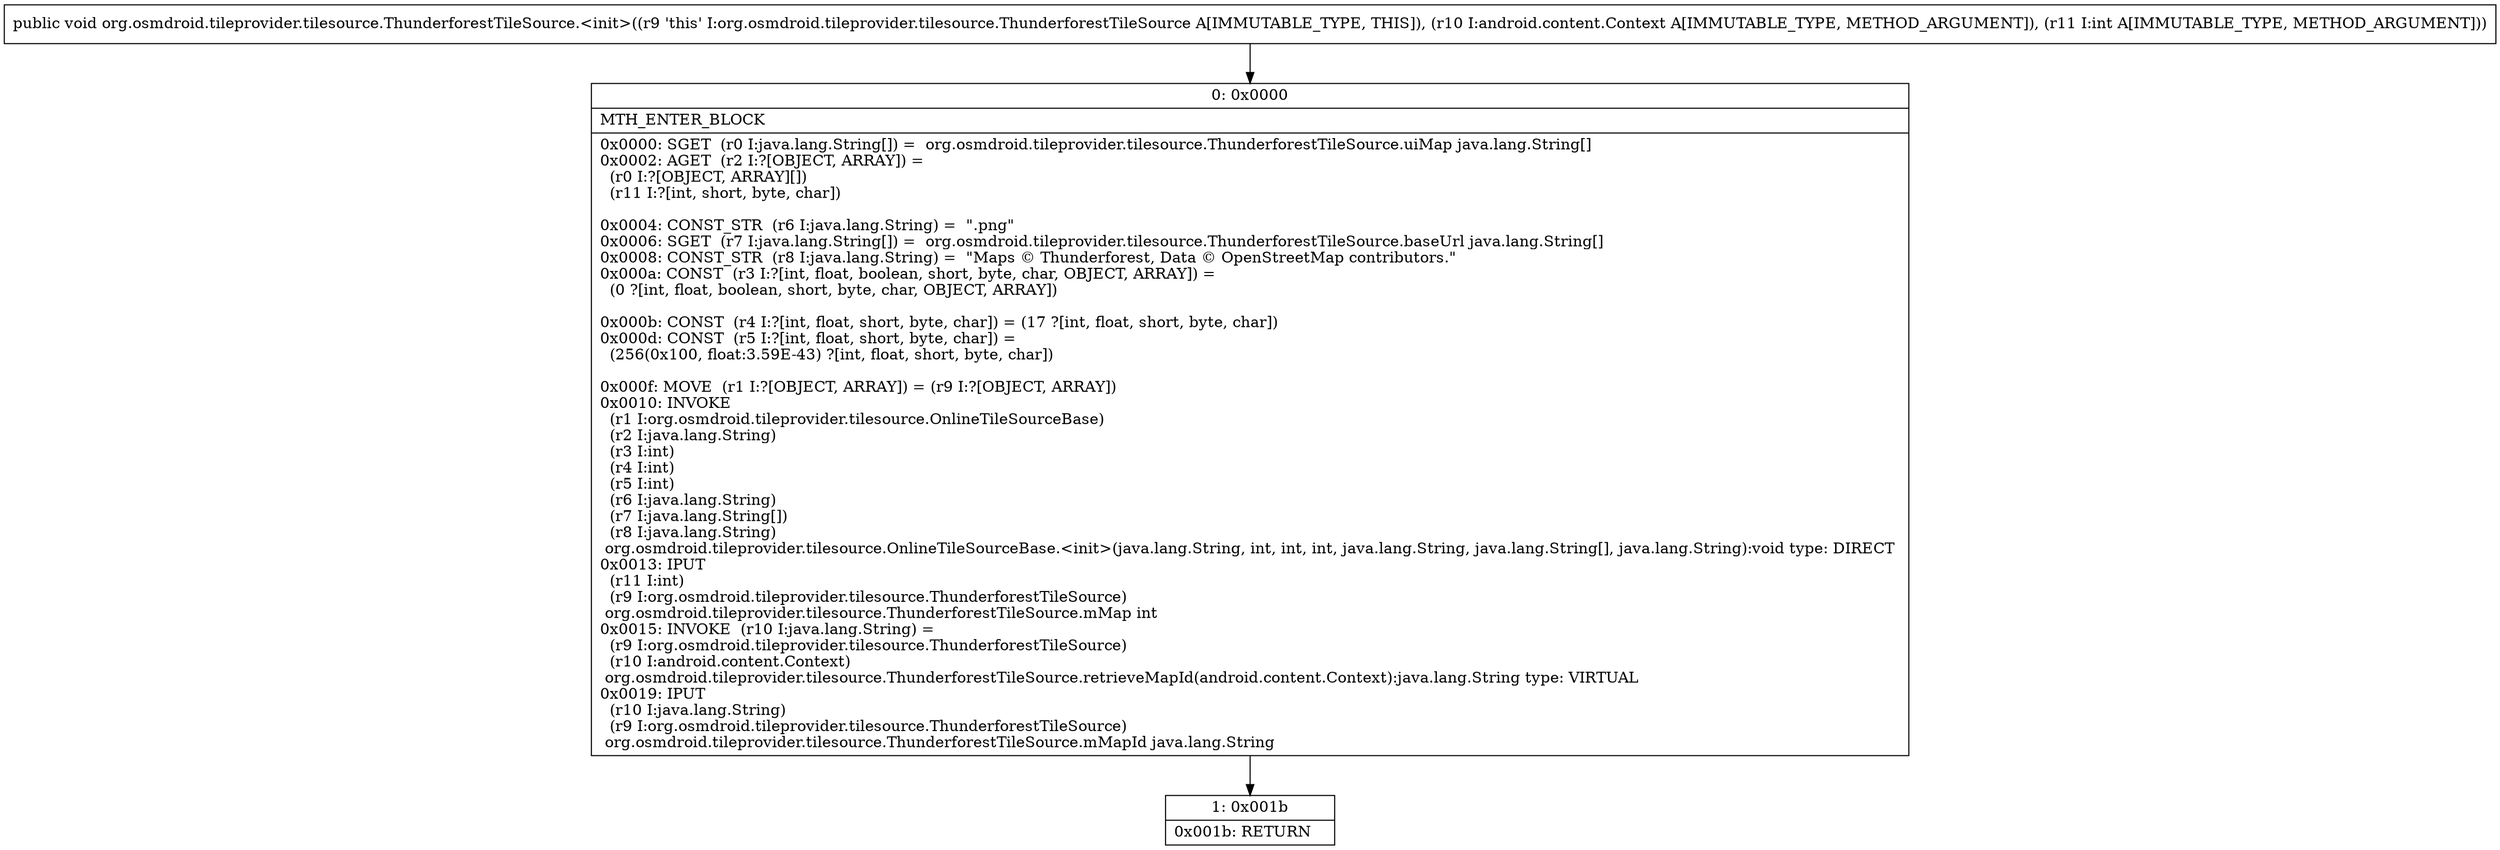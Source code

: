 digraph "CFG fororg.osmdroid.tileprovider.tilesource.ThunderforestTileSource.\<init\>(Landroid\/content\/Context;I)V" {
Node_0 [shape=record,label="{0\:\ 0x0000|MTH_ENTER_BLOCK\l|0x0000: SGET  (r0 I:java.lang.String[]) =  org.osmdroid.tileprovider.tilesource.ThunderforestTileSource.uiMap java.lang.String[] \l0x0002: AGET  (r2 I:?[OBJECT, ARRAY]) = \l  (r0 I:?[OBJECT, ARRAY][])\l  (r11 I:?[int, short, byte, char])\l \l0x0004: CONST_STR  (r6 I:java.lang.String) =  \".png\" \l0x0006: SGET  (r7 I:java.lang.String[]) =  org.osmdroid.tileprovider.tilesource.ThunderforestTileSource.baseUrl java.lang.String[] \l0x0008: CONST_STR  (r8 I:java.lang.String) =  \"Maps © Thunderforest, Data © OpenStreetMap contributors.\" \l0x000a: CONST  (r3 I:?[int, float, boolean, short, byte, char, OBJECT, ARRAY]) = \l  (0 ?[int, float, boolean, short, byte, char, OBJECT, ARRAY])\l \l0x000b: CONST  (r4 I:?[int, float, short, byte, char]) = (17 ?[int, float, short, byte, char]) \l0x000d: CONST  (r5 I:?[int, float, short, byte, char]) = \l  (256(0x100, float:3.59E\-43) ?[int, float, short, byte, char])\l \l0x000f: MOVE  (r1 I:?[OBJECT, ARRAY]) = (r9 I:?[OBJECT, ARRAY]) \l0x0010: INVOKE  \l  (r1 I:org.osmdroid.tileprovider.tilesource.OnlineTileSourceBase)\l  (r2 I:java.lang.String)\l  (r3 I:int)\l  (r4 I:int)\l  (r5 I:int)\l  (r6 I:java.lang.String)\l  (r7 I:java.lang.String[])\l  (r8 I:java.lang.String)\l org.osmdroid.tileprovider.tilesource.OnlineTileSourceBase.\<init\>(java.lang.String, int, int, int, java.lang.String, java.lang.String[], java.lang.String):void type: DIRECT \l0x0013: IPUT  \l  (r11 I:int)\l  (r9 I:org.osmdroid.tileprovider.tilesource.ThunderforestTileSource)\l org.osmdroid.tileprovider.tilesource.ThunderforestTileSource.mMap int \l0x0015: INVOKE  (r10 I:java.lang.String) = \l  (r9 I:org.osmdroid.tileprovider.tilesource.ThunderforestTileSource)\l  (r10 I:android.content.Context)\l org.osmdroid.tileprovider.tilesource.ThunderforestTileSource.retrieveMapId(android.content.Context):java.lang.String type: VIRTUAL \l0x0019: IPUT  \l  (r10 I:java.lang.String)\l  (r9 I:org.osmdroid.tileprovider.tilesource.ThunderforestTileSource)\l org.osmdroid.tileprovider.tilesource.ThunderforestTileSource.mMapId java.lang.String \l}"];
Node_1 [shape=record,label="{1\:\ 0x001b|0x001b: RETURN   \l}"];
MethodNode[shape=record,label="{public void org.osmdroid.tileprovider.tilesource.ThunderforestTileSource.\<init\>((r9 'this' I:org.osmdroid.tileprovider.tilesource.ThunderforestTileSource A[IMMUTABLE_TYPE, THIS]), (r10 I:android.content.Context A[IMMUTABLE_TYPE, METHOD_ARGUMENT]), (r11 I:int A[IMMUTABLE_TYPE, METHOD_ARGUMENT])) }"];
MethodNode -> Node_0;
Node_0 -> Node_1;
}

